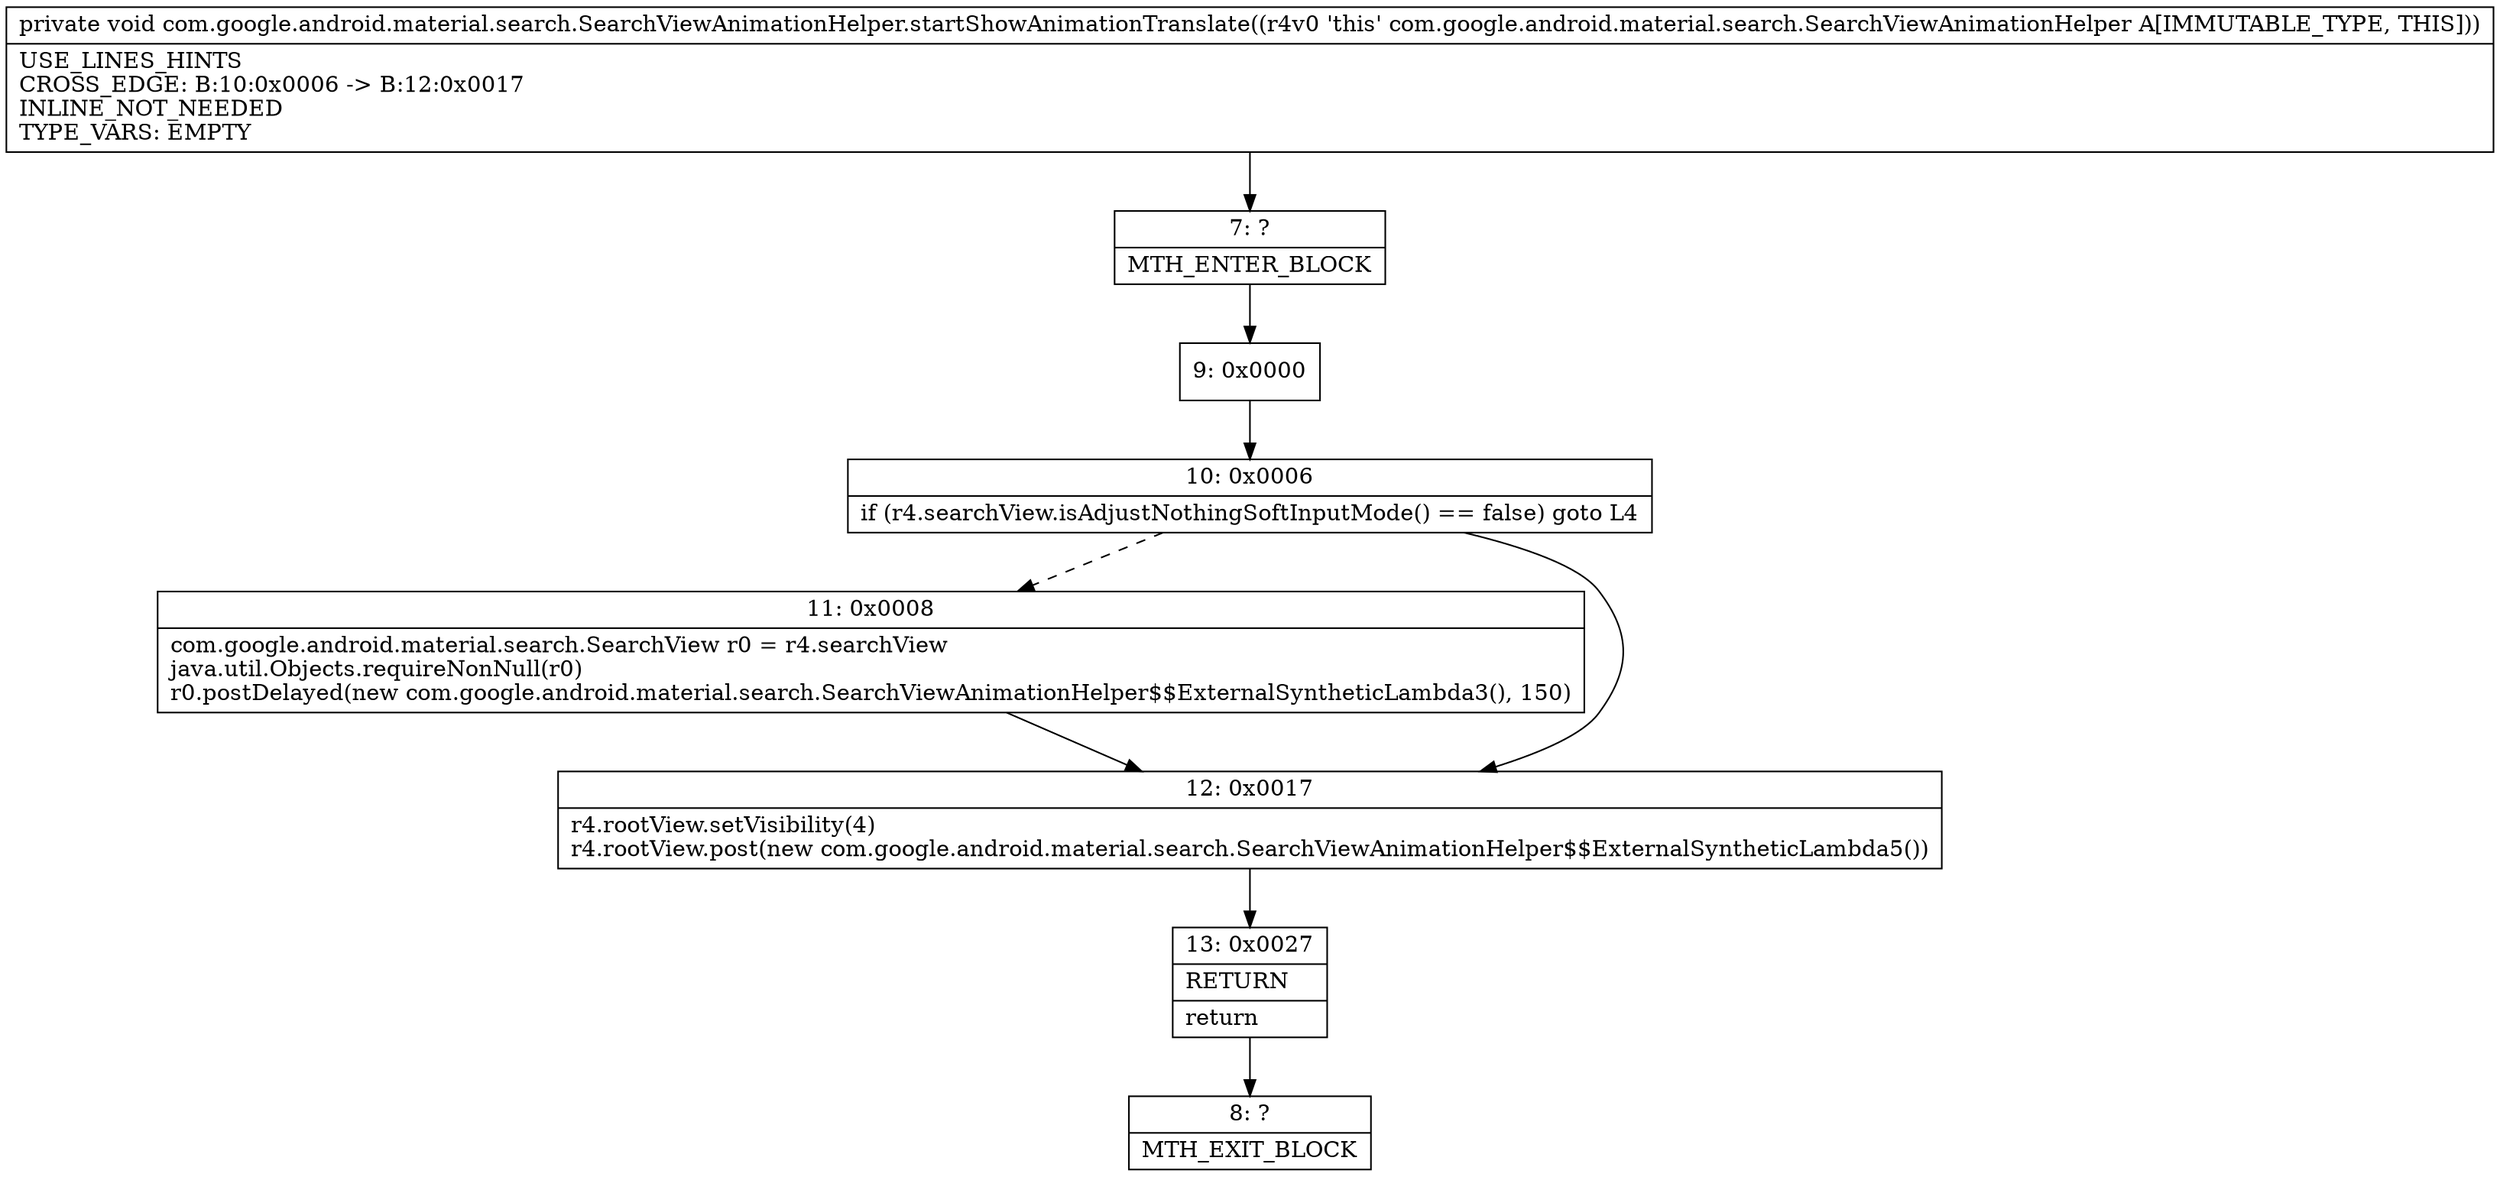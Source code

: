 digraph "CFG forcom.google.android.material.search.SearchViewAnimationHelper.startShowAnimationTranslate()V" {
Node_7 [shape=record,label="{7\:\ ?|MTH_ENTER_BLOCK\l}"];
Node_9 [shape=record,label="{9\:\ 0x0000}"];
Node_10 [shape=record,label="{10\:\ 0x0006|if (r4.searchView.isAdjustNothingSoftInputMode() == false) goto L4\l}"];
Node_11 [shape=record,label="{11\:\ 0x0008|com.google.android.material.search.SearchView r0 = r4.searchView\ljava.util.Objects.requireNonNull(r0)\lr0.postDelayed(new com.google.android.material.search.SearchViewAnimationHelper$$ExternalSyntheticLambda3(), 150)\l}"];
Node_12 [shape=record,label="{12\:\ 0x0017|r4.rootView.setVisibility(4)\lr4.rootView.post(new com.google.android.material.search.SearchViewAnimationHelper$$ExternalSyntheticLambda5())\l}"];
Node_13 [shape=record,label="{13\:\ 0x0027|RETURN\l|return\l}"];
Node_8 [shape=record,label="{8\:\ ?|MTH_EXIT_BLOCK\l}"];
MethodNode[shape=record,label="{private void com.google.android.material.search.SearchViewAnimationHelper.startShowAnimationTranslate((r4v0 'this' com.google.android.material.search.SearchViewAnimationHelper A[IMMUTABLE_TYPE, THIS]))  | USE_LINES_HINTS\lCROSS_EDGE: B:10:0x0006 \-\> B:12:0x0017\lINLINE_NOT_NEEDED\lTYPE_VARS: EMPTY\l}"];
MethodNode -> Node_7;Node_7 -> Node_9;
Node_9 -> Node_10;
Node_10 -> Node_11[style=dashed];
Node_10 -> Node_12;
Node_11 -> Node_12;
Node_12 -> Node_13;
Node_13 -> Node_8;
}

